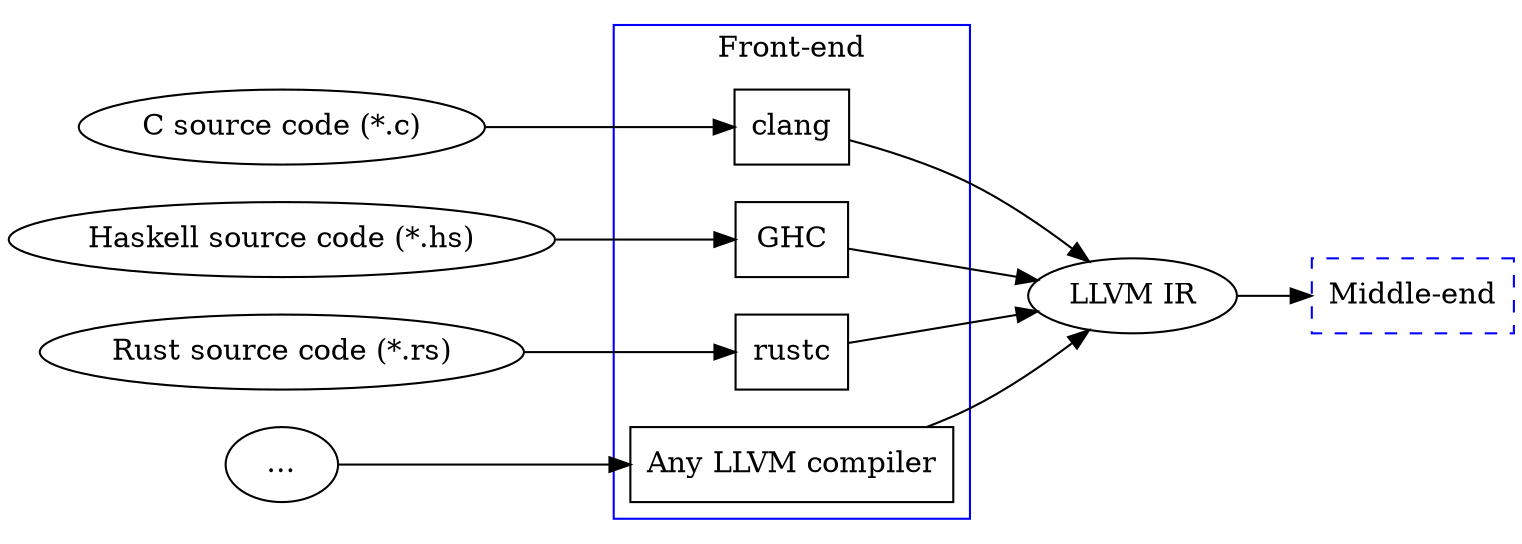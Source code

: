 digraph G {
	// Clang input
	In1 [label="C source code (*.c)"]

	// GHC input
	In2 [label="Haskell source code (*.hs)"]

	// rustc input
	In3 [label="Rust source code (*.rs)"]

	// Any LLVM compiler input
	In4 [label="…"]

	// Front-end
	subgraph cluster {
		label="Front-end"
		color=blue
		clang [label="clang" shape=box]
		GHC [label="GHC" shape=box]
		rustc [label="rustc" shape=box]
		anycomp [label="Any LLVM compiler" shape=box]
	}

	// Output
	Out [label="LLVM IR"]

	// Middle-end
	Middle [label="Middle-end" shape=box style=dashed color=blue]

	// Input -> front-end
	In1 -> clang
	In2 -> GHC
	In3 -> rustc
	In4 -> anycomp

	// Front-end -> output
	clang -> Out
	GHC -> Out
	rustc -> Out
	anycomp -> Out

	// Output -> middle-end
	Out -> Middle

	rankdir=LR
}
